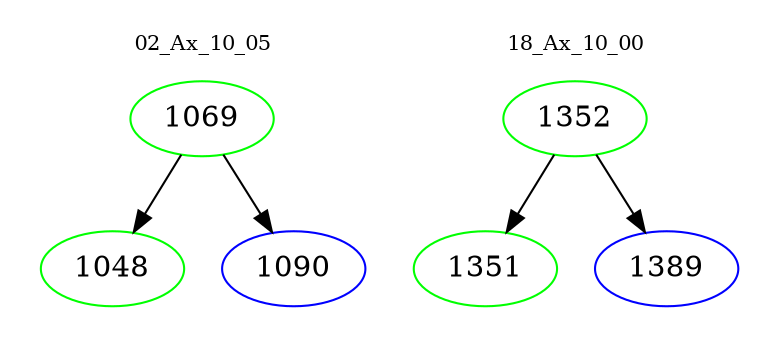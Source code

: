 digraph{
subgraph cluster_0 {
color = white
label = "02_Ax_10_05";
fontsize=10;
T0_1069 [label="1069", color="green"]
T0_1069 -> T0_1048 [color="black"]
T0_1048 [label="1048", color="green"]
T0_1069 -> T0_1090 [color="black"]
T0_1090 [label="1090", color="blue"]
}
subgraph cluster_1 {
color = white
label = "18_Ax_10_00";
fontsize=10;
T1_1352 [label="1352", color="green"]
T1_1352 -> T1_1351 [color="black"]
T1_1351 [label="1351", color="green"]
T1_1352 -> T1_1389 [color="black"]
T1_1389 [label="1389", color="blue"]
}
}
